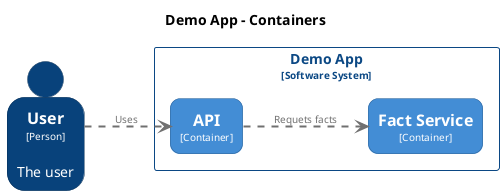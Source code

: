 @startuml
set separator none
title Demo App - Containers

left to right direction

skinparam {
  arrowFontSize 10
  defaultTextAlignment center
  wrapWidth 200
  maxMessageSize 100
}

hide stereotype

skinparam rectangle<<DemoApp.API>> {
  BackgroundColor #438dd5
  FontColor #ffffff
  BorderColor #2e6295
  roundCorner 20
  shadowing false
}
skinparam rectangle<<DemoApp.FactService>> {
  BackgroundColor #438dd5
  FontColor #ffffff
  BorderColor #2e6295
  roundCorner 20
  shadowing false
}
skinparam person<<User>> {
  BackgroundColor #08427b
  FontColor #ffffff
  BorderColor #052e56
  shadowing false
}
skinparam rectangle<<DemoApp>> {
  BorderColor #0b4884
  FontColor #0b4884
  shadowing false
}

person "==User\n<size:10>[Person]</size>\n\nThe user" <<User>> as User

rectangle "Demo App\n<size:10>[Software System]</size>" <<DemoApp>> {
  rectangle "==API\n<size:10>[Container]</size>" <<DemoApp.API>> as DemoApp.API
  rectangle "==Fact Service\n<size:10>[Container]</size>" <<DemoApp.FactService>> as DemoApp.FactService
}

User .[#707070,thickness=2].> DemoApp.API : "<color:#707070>Uses"
DemoApp.API .[#707070,thickness=2].> DemoApp.FactService : "<color:#707070>Requets facts"
@enduml